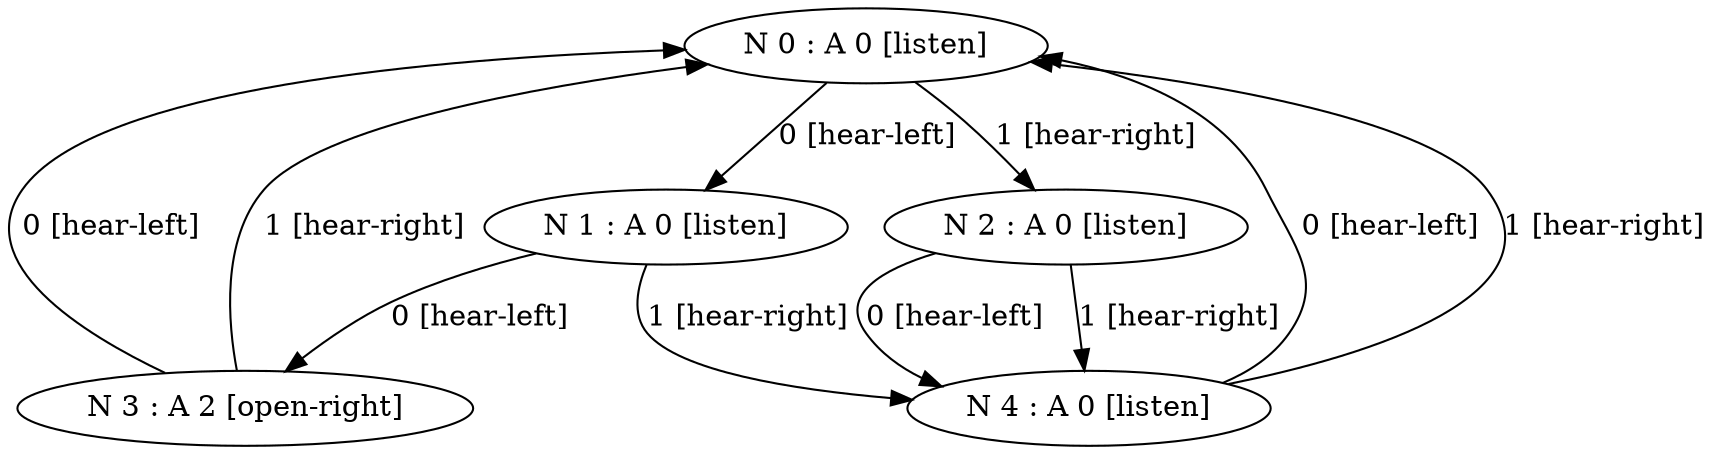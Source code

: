digraph  {
	node [label="\N"];
	0	 [label="N 0 : A 0 [listen]"];
	1	 [label="N 1 : A 0 [listen]"];
	0 -> 1 [key=0,
	label="0 [hear-left]"];
2 [label="N 2 : A 0 [listen]"];
0 -> 2 [key=0,
label="1 [hear-right]"];
3 [label="N 3 : A 2 [open-right]"];
1 -> 3 [key=0,
label="0 [hear-left]"];
4 [label="N 4 : A 0 [listen]"];
1 -> 4 [key=0,
label="1 [hear-right]"];
2 -> 4 [key=0,
label="0 [hear-left]"];
2 -> 4 [key=1,
label="1 [hear-right]"];
3 -> 0 [key=0,
label="0 [hear-left]"];
3 -> 0 [key=1,
label="1 [hear-right]"];
4 -> 0 [key=0,
label="0 [hear-left]"];
4 -> 0 [key=1,
label="1 [hear-right]"];
}
